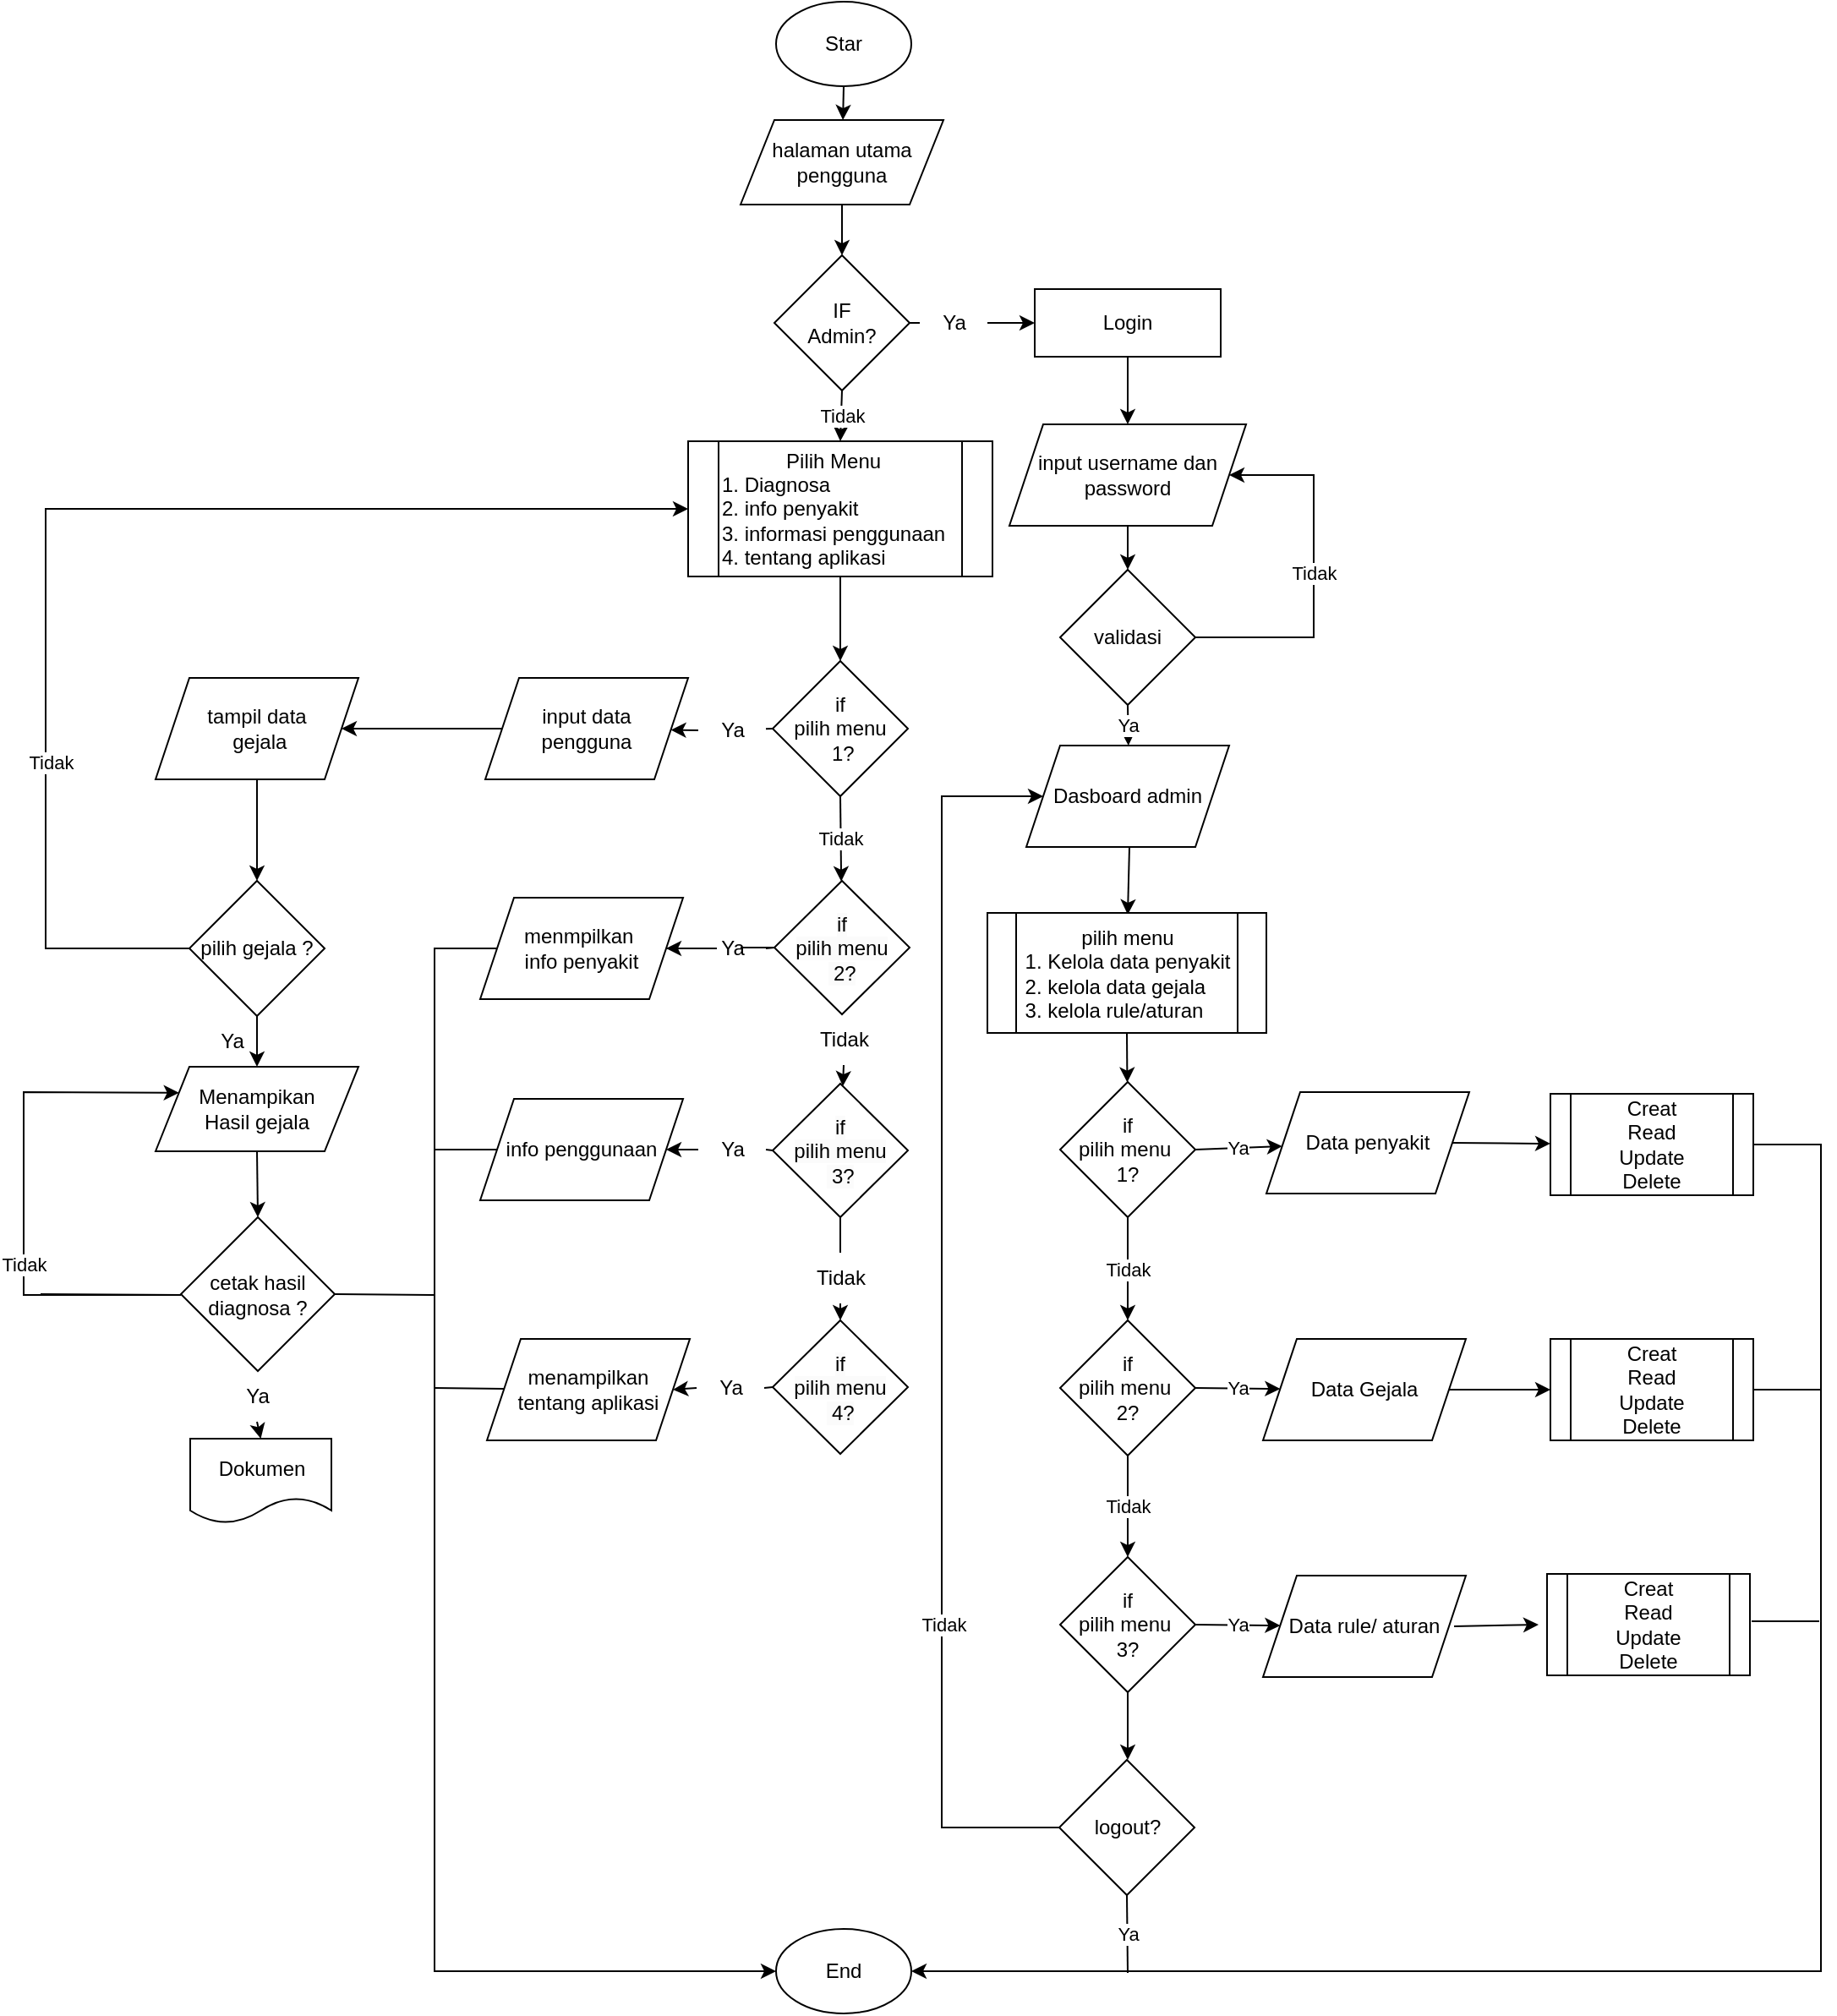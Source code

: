 <mxfile version="20.8.20" type="device"><diagram name="Page-1" id="1pl7KOPSiyI7KsrW7rhS"><mxGraphModel dx="3027" dy="1210" grid="1" gridSize="10" guides="1" tooltips="1" connect="1" arrows="1" fold="1" page="1" pageScale="1" pageWidth="827" pageHeight="1169" math="0" shadow="0"><root><mxCell id="0"/><mxCell id="1" parent="0"/><mxCell id="qj4uR7DgJKlDrlWZvXSN-1" value="Star" style="ellipse;whiteSpace=wrap;html=1;" vertex="1" parent="1"><mxGeometry x="182" width="80" height="50" as="geometry"/></mxCell><mxCell id="qj4uR7DgJKlDrlWZvXSN-3" value="Login" style="rounded=0;whiteSpace=wrap;html=1;" vertex="1" parent="1"><mxGeometry x="335" y="170" width="110" height="40" as="geometry"/></mxCell><mxCell id="qj4uR7DgJKlDrlWZvXSN-4" value="" style="endArrow=classic;html=1;rounded=0;exitX=0.5;exitY=1;exitDx=0;exitDy=0;" edge="1" parent="1" source="qj4uR7DgJKlDrlWZvXSN-3" target="qj4uR7DgJKlDrlWZvXSN-5"><mxGeometry width="50" height="50" relative="1" as="geometry"><mxPoint x="320" y="290" as="sourcePoint"/><mxPoint x="390" y="240" as="targetPoint"/></mxGeometry></mxCell><mxCell id="qj4uR7DgJKlDrlWZvXSN-7" value="validasi" style="rhombus;whiteSpace=wrap;html=1;" vertex="1" parent="1"><mxGeometry x="350" y="336" width="80" height="80" as="geometry"/></mxCell><mxCell id="qj4uR7DgJKlDrlWZvXSN-8" value="" style="endArrow=classic;html=1;rounded=0;exitX=0.5;exitY=1;exitDx=0;exitDy=0;entryX=0.5;entryY=0;entryDx=0;entryDy=0;startArrow=none;" edge="1" parent="1" source="qj4uR7DgJKlDrlWZvXSN-5" target="qj4uR7DgJKlDrlWZvXSN-7"><mxGeometry width="50" height="50" relative="1" as="geometry"><mxPoint x="389.5" y="290" as="sourcePoint"/><mxPoint x="390" y="334" as="targetPoint"/></mxGeometry></mxCell><mxCell id="qj4uR7DgJKlDrlWZvXSN-9" value="Tidak" style="endArrow=classic;html=1;rounded=0;exitX=1;exitY=0.5;exitDx=0;exitDy=0;entryX=1;entryY=0.5;entryDx=0;entryDy=0;" edge="1" parent="1" source="qj4uR7DgJKlDrlWZvXSN-7" target="qj4uR7DgJKlDrlWZvXSN-5"><mxGeometry width="50" height="50" relative="1" as="geometry"><mxPoint x="370" y="330" as="sourcePoint"/><mxPoint x="500" y="260" as="targetPoint"/><Array as="points"><mxPoint x="500" y="376"/><mxPoint x="500" y="280"/></Array></mxGeometry></mxCell><mxCell id="qj4uR7DgJKlDrlWZvXSN-10" value="Ya" style="endArrow=classic;html=1;rounded=0;exitX=0.5;exitY=1;exitDx=0;exitDy=0;" edge="1" parent="1" source="qj4uR7DgJKlDrlWZvXSN-7"><mxGeometry width="50" height="50" relative="1" as="geometry"><mxPoint x="400" y="430" as="sourcePoint"/><mxPoint x="390.4" y="440" as="targetPoint"/></mxGeometry></mxCell><mxCell id="qj4uR7DgJKlDrlWZvXSN-13" value="" style="endArrow=classic;html=1;rounded=0;exitX=0.5;exitY=1;exitDx=0;exitDy=0;entryX=0.5;entryY=0;entryDx=0;entryDy=0;" edge="1" parent="1"><mxGeometry width="50" height="50" relative="1" as="geometry"><mxPoint x="391" y="500" as="sourcePoint"/><mxPoint x="390" y="540" as="targetPoint"/></mxGeometry></mxCell><mxCell id="qj4uR7DgJKlDrlWZvXSN-15" value="" style="endArrow=classic;html=1;rounded=0;exitX=0.5;exitY=1;exitDx=0;exitDy=0;" edge="1" parent="1" source="qj4uR7DgJKlDrlWZvXSN-1" target="qj4uR7DgJKlDrlWZvXSN-16"><mxGeometry width="50" height="50" relative="1" as="geometry"><mxPoint x="550" y="240" as="sourcePoint"/><mxPoint x="230" y="90" as="targetPoint"/></mxGeometry></mxCell><mxCell id="qj4uR7DgJKlDrlWZvXSN-16" value="halaman utama pengguna" style="shape=parallelogram;perimeter=parallelogramPerimeter;whiteSpace=wrap;html=1;fixedSize=1;" vertex="1" parent="1"><mxGeometry x="161" y="70" width="120" height="50" as="geometry"/></mxCell><mxCell id="qj4uR7DgJKlDrlWZvXSN-17" value="" style="endArrow=classic;html=1;rounded=0;exitX=0.5;exitY=1;exitDx=0;exitDy=0;" edge="1" parent="1" source="qj4uR7DgJKlDrlWZvXSN-16" target="qj4uR7DgJKlDrlWZvXSN-18"><mxGeometry width="50" height="50" relative="1" as="geometry"><mxPoint x="550" y="230" as="sourcePoint"/><mxPoint x="230" y="150" as="targetPoint"/></mxGeometry></mxCell><mxCell id="qj4uR7DgJKlDrlWZvXSN-18" value="IF&lt;br&gt;Admin?" style="rhombus;whiteSpace=wrap;html=1;" vertex="1" parent="1"><mxGeometry x="181" y="150" width="80" height="80" as="geometry"/></mxCell><mxCell id="qj4uR7DgJKlDrlWZvXSN-19" value="" style="endArrow=classic;html=1;rounded=0;exitX=1;exitY=0.5;exitDx=0;exitDy=0;entryX=0;entryY=0.5;entryDx=0;entryDy=0;startArrow=none;" edge="1" parent="1" source="qj4uR7DgJKlDrlWZvXSN-77" target="qj4uR7DgJKlDrlWZvXSN-3"><mxGeometry width="50" height="50" relative="1" as="geometry"><mxPoint x="550" y="220" as="sourcePoint"/><mxPoint x="600" y="170" as="targetPoint"/></mxGeometry></mxCell><mxCell id="qj4uR7DgJKlDrlWZvXSN-20" value="Tidak" style="endArrow=classic;html=1;rounded=0;exitX=0.5;exitY=1;exitDx=0;exitDy=0;entryX=0.5;entryY=0;entryDx=0;entryDy=0;" edge="1" parent="1" source="qj4uR7DgJKlDrlWZvXSN-18" target="qj4uR7DgJKlDrlWZvXSN-21"><mxGeometry width="50" height="50" relative="1" as="geometry"><mxPoint x="233" y="230" as="sourcePoint"/><mxPoint x="224.429" y="260" as="targetPoint"/></mxGeometry></mxCell><mxCell id="qj4uR7DgJKlDrlWZvXSN-21" value="&lt;div style=&quot;text-align: center;&quot;&gt;&lt;span style=&quot;background-color: initial;&quot;&gt;Pilih Menu&lt;/span&gt;&lt;/div&gt;1. Diagnosa&lt;br&gt;2. info penyakit&lt;br&gt;3. informasi penggunaan&lt;br&gt;4. tentang aplikasi" style="shape=process;whiteSpace=wrap;html=1;backgroundOutline=1;align=left;" vertex="1" parent="1"><mxGeometry x="130" y="260" width="180" height="80" as="geometry"/></mxCell><mxCell id="qj4uR7DgJKlDrlWZvXSN-22" value="" style="endArrow=none;html=1;rounded=0;exitX=0.5;exitY=1;exitDx=0;exitDy=0;entryX=0.5;entryY=0;entryDx=0;entryDy=0;" edge="1" parent="1" target="qj4uR7DgJKlDrlWZvXSN-5"><mxGeometry width="50" height="50" relative="1" as="geometry"><mxPoint x="389.5" y="290" as="sourcePoint"/><mxPoint x="390" y="330" as="targetPoint"/></mxGeometry></mxCell><mxCell id="qj4uR7DgJKlDrlWZvXSN-5" value="input username dan password" style="shape=parallelogram;perimeter=parallelogramPerimeter;whiteSpace=wrap;html=1;fixedSize=1;" vertex="1" parent="1"><mxGeometry x="320" y="250" width="140" height="60" as="geometry"/></mxCell><mxCell id="qj4uR7DgJKlDrlWZvXSN-23" value="if&lt;br&gt;pilih menu&lt;br&gt;&amp;nbsp;1?" style="rhombus;whiteSpace=wrap;html=1;align=center;" vertex="1" parent="1"><mxGeometry x="180" y="390" width="80" height="80" as="geometry"/></mxCell><mxCell id="qj4uR7DgJKlDrlWZvXSN-24" value="" style="endArrow=classic;html=1;rounded=0;exitX=0.5;exitY=1;exitDx=0;exitDy=0;entryX=0.5;entryY=0;entryDx=0;entryDy=0;" edge="1" parent="1" source="qj4uR7DgJKlDrlWZvXSN-21" target="qj4uR7DgJKlDrlWZvXSN-23"><mxGeometry width="50" height="50" relative="1" as="geometry"><mxPoint x="490" y="400" as="sourcePoint"/><mxPoint x="540" y="350" as="targetPoint"/></mxGeometry></mxCell><mxCell id="qj4uR7DgJKlDrlWZvXSN-25" value="Tidak" style="endArrow=classic;html=1;rounded=0;exitX=0.5;exitY=1;exitDx=0;exitDy=0;" edge="1" parent="1" source="qj4uR7DgJKlDrlWZvXSN-23" target="qj4uR7DgJKlDrlWZvXSN-26"><mxGeometry width="50" height="50" relative="1" as="geometry"><mxPoint x="490" y="390" as="sourcePoint"/><mxPoint x="220" y="520" as="targetPoint"/></mxGeometry></mxCell><mxCell id="qj4uR7DgJKlDrlWZvXSN-63" value="" style="edgeStyle=orthogonalEdgeStyle;rounded=0;orthogonalLoop=1;jettySize=auto;html=1;startArrow=none;" edge="1" parent="1" source="qj4uR7DgJKlDrlWZvXSN-71" target="qj4uR7DgJKlDrlWZvXSN-52"><mxGeometry relative="1" as="geometry"/></mxCell><mxCell id="qj4uR7DgJKlDrlWZvXSN-26" value="&lt;span style=&quot;color: rgb(0, 0, 0); font-family: Helvetica; font-size: 12px; font-style: normal; font-variant-ligatures: normal; font-variant-caps: normal; font-weight: 400; letter-spacing: normal; orphans: 2; text-indent: 0px; text-transform: none; widows: 2; word-spacing: 0px; -webkit-text-stroke-width: 0px; background-color: rgb(251, 251, 251); text-decoration-thickness: initial; text-decoration-style: initial; text-decoration-color: initial; float: none; display: inline !important;&quot;&gt;if&lt;/span&gt;&lt;br style=&quot;border-color: var(--border-color); color: rgb(0, 0, 0); font-family: Helvetica; font-size: 12px; font-style: normal; font-variant-ligatures: normal; font-variant-caps: normal; font-weight: 400; letter-spacing: normal; orphans: 2; text-indent: 0px; text-transform: none; widows: 2; word-spacing: 0px; -webkit-text-stroke-width: 0px; background-color: rgb(251, 251, 251); text-decoration-thickness: initial; text-decoration-style: initial; text-decoration-color: initial;&quot;&gt;&lt;span style=&quot;color: rgb(0, 0, 0); font-family: Helvetica; font-size: 12px; font-style: normal; font-variant-ligatures: normal; font-variant-caps: normal; font-weight: 400; letter-spacing: normal; orphans: 2; text-indent: 0px; text-transform: none; widows: 2; word-spacing: 0px; -webkit-text-stroke-width: 0px; background-color: rgb(251, 251, 251); text-decoration-thickness: initial; text-decoration-style: initial; text-decoration-color: initial; float: none; display: inline !important;&quot;&gt;pilih menu&lt;/span&gt;&lt;br style=&quot;border-color: var(--border-color); color: rgb(0, 0, 0); font-family: Helvetica; font-size: 12px; font-style: normal; font-variant-ligatures: normal; font-variant-caps: normal; font-weight: 400; letter-spacing: normal; orphans: 2; text-indent: 0px; text-transform: none; widows: 2; word-spacing: 0px; -webkit-text-stroke-width: 0px; background-color: rgb(251, 251, 251); text-decoration-thickness: initial; text-decoration-style: initial; text-decoration-color: initial;&quot;&gt;&lt;span style=&quot;color: rgb(0, 0, 0); font-family: Helvetica; font-size: 12px; font-style: normal; font-variant-ligatures: normal; font-variant-caps: normal; font-weight: 400; letter-spacing: normal; orphans: 2; text-indent: 0px; text-transform: none; widows: 2; word-spacing: 0px; -webkit-text-stroke-width: 0px; background-color: rgb(251, 251, 251); text-decoration-thickness: initial; text-decoration-style: initial; text-decoration-color: initial; float: none; display: inline !important;&quot;&gt;&amp;nbsp;2?&lt;/span&gt;" style="rhombus;whiteSpace=wrap;html=1;align=center;" vertex="1" parent="1"><mxGeometry x="181" y="520" width="80" height="79" as="geometry"/></mxCell><mxCell id="qj4uR7DgJKlDrlWZvXSN-28" value="&lt;span style=&quot;color: rgb(0, 0, 0); font-family: Helvetica; font-size: 12px; font-style: normal; font-variant-ligatures: normal; font-variant-caps: normal; font-weight: 400; letter-spacing: normal; orphans: 2; text-indent: 0px; text-transform: none; widows: 2; word-spacing: 0px; -webkit-text-stroke-width: 0px; background-color: rgb(251, 251, 251); text-decoration-thickness: initial; text-decoration-style: initial; text-decoration-color: initial; float: none; display: inline !important;&quot;&gt;if&lt;/span&gt;&lt;br style=&quot;border-color: var(--border-color); color: rgb(0, 0, 0); font-family: Helvetica; font-size: 12px; font-style: normal; font-variant-ligatures: normal; font-variant-caps: normal; font-weight: 400; letter-spacing: normal; orphans: 2; text-indent: 0px; text-transform: none; widows: 2; word-spacing: 0px; -webkit-text-stroke-width: 0px; background-color: rgb(251, 251, 251); text-decoration-thickness: initial; text-decoration-style: initial; text-decoration-color: initial;&quot;&gt;&lt;span style=&quot;color: rgb(0, 0, 0); font-family: Helvetica; font-size: 12px; font-style: normal; font-variant-ligatures: normal; font-variant-caps: normal; font-weight: 400; letter-spacing: normal; orphans: 2; text-indent: 0px; text-transform: none; widows: 2; word-spacing: 0px; -webkit-text-stroke-width: 0px; background-color: rgb(251, 251, 251); text-decoration-thickness: initial; text-decoration-style: initial; text-decoration-color: initial; float: none; display: inline !important;&quot;&gt;pilih menu&lt;/span&gt;&lt;br style=&quot;border-color: var(--border-color); color: rgb(0, 0, 0); font-family: Helvetica; font-size: 12px; font-style: normal; font-variant-ligatures: normal; font-variant-caps: normal; font-weight: 400; letter-spacing: normal; orphans: 2; text-indent: 0px; text-transform: none; widows: 2; word-spacing: 0px; -webkit-text-stroke-width: 0px; background-color: rgb(251, 251, 251); text-decoration-thickness: initial; text-decoration-style: initial; text-decoration-color: initial;&quot;&gt;&lt;span style=&quot;color: rgb(0, 0, 0); font-family: Helvetica; font-size: 12px; font-style: normal; font-variant-ligatures: normal; font-variant-caps: normal; font-weight: 400; letter-spacing: normal; orphans: 2; text-indent: 0px; text-transform: none; widows: 2; word-spacing: 0px; -webkit-text-stroke-width: 0px; background-color: rgb(251, 251, 251); text-decoration-thickness: initial; text-decoration-style: initial; text-decoration-color: initial; float: none; display: inline !important;&quot;&gt;&amp;nbsp;3?&lt;/span&gt;" style="rhombus;whiteSpace=wrap;html=1;align=center;" vertex="1" parent="1"><mxGeometry x="180" y="640" width="80" height="79" as="geometry"/></mxCell><mxCell id="qj4uR7DgJKlDrlWZvXSN-29" value="" style="endArrow=classic;html=1;rounded=0;exitX=0.5;exitY=1;exitDx=0;exitDy=0;startArrow=none;" edge="1" parent="1" source="qj4uR7DgJKlDrlWZvXSN-76" target="qj4uR7DgJKlDrlWZvXSN-28"><mxGeometry width="50" height="50" relative="1" as="geometry"><mxPoint x="500" y="740" as="sourcePoint"/><mxPoint x="550" y="690" as="targetPoint"/></mxGeometry></mxCell><mxCell id="qj4uR7DgJKlDrlWZvXSN-30" value="&lt;span style=&quot;color: rgb(0, 0, 0); font-family: Helvetica; font-size: 12px; font-style: normal; font-variant-ligatures: normal; font-variant-caps: normal; font-weight: 400; letter-spacing: normal; orphans: 2; text-indent: 0px; text-transform: none; widows: 2; word-spacing: 0px; -webkit-text-stroke-width: 0px; background-color: rgb(251, 251, 251); text-decoration-thickness: initial; text-decoration-style: initial; text-decoration-color: initial; float: none; display: inline !important;&quot;&gt;if&lt;/span&gt;&lt;br style=&quot;border-color: var(--border-color); color: rgb(0, 0, 0); font-family: Helvetica; font-size: 12px; font-style: normal; font-variant-ligatures: normal; font-variant-caps: normal; font-weight: 400; letter-spacing: normal; orphans: 2; text-indent: 0px; text-transform: none; widows: 2; word-spacing: 0px; -webkit-text-stroke-width: 0px; background-color: rgb(251, 251, 251); text-decoration-thickness: initial; text-decoration-style: initial; text-decoration-color: initial;&quot;&gt;&lt;span style=&quot;color: rgb(0, 0, 0); font-family: Helvetica; font-size: 12px; font-style: normal; font-variant-ligatures: normal; font-variant-caps: normal; font-weight: 400; letter-spacing: normal; orphans: 2; text-indent: 0px; text-transform: none; widows: 2; word-spacing: 0px; -webkit-text-stroke-width: 0px; background-color: rgb(251, 251, 251); text-decoration-thickness: initial; text-decoration-style: initial; text-decoration-color: initial; float: none; display: inline !important;&quot;&gt;pilih menu&lt;/span&gt;&lt;br style=&quot;border-color: var(--border-color); color: rgb(0, 0, 0); font-family: Helvetica; font-size: 12px; font-style: normal; font-variant-ligatures: normal; font-variant-caps: normal; font-weight: 400; letter-spacing: normal; orphans: 2; text-indent: 0px; text-transform: none; widows: 2; word-spacing: 0px; -webkit-text-stroke-width: 0px; background-color: rgb(251, 251, 251); text-decoration-thickness: initial; text-decoration-style: initial; text-decoration-color: initial;&quot;&gt;&lt;span style=&quot;color: rgb(0, 0, 0); font-family: Helvetica; font-size: 12px; font-style: normal; font-variant-ligatures: normal; font-variant-caps: normal; font-weight: 400; letter-spacing: normal; orphans: 2; text-indent: 0px; text-transform: none; widows: 2; word-spacing: 0px; -webkit-text-stroke-width: 0px; background-color: rgb(251, 251, 251); text-decoration-thickness: initial; text-decoration-style: initial; text-decoration-color: initial; float: none; display: inline !important;&quot;&gt;&amp;nbsp;4?&lt;/span&gt;" style="rhombus;whiteSpace=wrap;html=1;align=center;" vertex="1" parent="1"><mxGeometry x="180" y="780" width="80" height="79" as="geometry"/></mxCell><mxCell id="qj4uR7DgJKlDrlWZvXSN-31" value="" style="endArrow=classic;html=1;rounded=0;exitX=0.5;exitY=1;exitDx=0;exitDy=0;entryX=0.5;entryY=0;entryDx=0;entryDy=0;startArrow=none;" edge="1" parent="1" source="qj4uR7DgJKlDrlWZvXSN-75" target="qj4uR7DgJKlDrlWZvXSN-30"><mxGeometry width="50" height="50" relative="1" as="geometry"><mxPoint x="490" y="950" as="sourcePoint"/><mxPoint x="540" y="900" as="targetPoint"/></mxGeometry></mxCell><mxCell id="qj4uR7DgJKlDrlWZvXSN-32" value="" style="endArrow=classic;html=1;rounded=0;exitX=0;exitY=0.5;exitDx=0;exitDy=0;startArrow=none;" edge="1" parent="1" source="qj4uR7DgJKlDrlWZvXSN-68" target="qj4uR7DgJKlDrlWZvXSN-33"><mxGeometry width="50" height="50" relative="1" as="geometry"><mxPoint x="490" y="510" as="sourcePoint"/><mxPoint x="120" y="430" as="targetPoint"/></mxGeometry></mxCell><mxCell id="qj4uR7DgJKlDrlWZvXSN-33" value="input data &lt;br&gt;pengguna" style="shape=parallelogram;perimeter=parallelogramPerimeter;whiteSpace=wrap;html=1;fixedSize=1;" vertex="1" parent="1"><mxGeometry x="10" y="400" width="120" height="60" as="geometry"/></mxCell><mxCell id="qj4uR7DgJKlDrlWZvXSN-34" value="" style="endArrow=classic;html=1;rounded=0;exitX=0;exitY=0.5;exitDx=0;exitDy=0;" edge="1" parent="1" source="qj4uR7DgJKlDrlWZvXSN-33" target="qj4uR7DgJKlDrlWZvXSN-35"><mxGeometry width="50" height="50" relative="1" as="geometry"><mxPoint x="370" y="500" as="sourcePoint"/><mxPoint x="-30" y="430" as="targetPoint"/></mxGeometry></mxCell><mxCell id="qj4uR7DgJKlDrlWZvXSN-35" value="tampil data&lt;br&gt;&amp;nbsp;gejala" style="shape=parallelogram;perimeter=parallelogramPerimeter;whiteSpace=wrap;html=1;fixedSize=1;" vertex="1" parent="1"><mxGeometry x="-185" y="400" width="120" height="60" as="geometry"/></mxCell><mxCell id="qj4uR7DgJKlDrlWZvXSN-37" value="pilih gejala ?" style="rhombus;whiteSpace=wrap;html=1;" vertex="1" parent="1"><mxGeometry x="-165" y="520" width="80" height="80" as="geometry"/></mxCell><mxCell id="qj4uR7DgJKlDrlWZvXSN-38" value="" style="endArrow=classic;html=1;rounded=0;exitX=0.5;exitY=1;exitDx=0;exitDy=0;entryX=0.5;entryY=0;entryDx=0;entryDy=0;" edge="1" parent="1" source="qj4uR7DgJKlDrlWZvXSN-35" target="qj4uR7DgJKlDrlWZvXSN-37"><mxGeometry width="50" height="50" relative="1" as="geometry"><mxPoint x="220" y="490" as="sourcePoint"/><mxPoint x="270" y="440" as="targetPoint"/></mxGeometry></mxCell><mxCell id="qj4uR7DgJKlDrlWZvXSN-39" value="" style="endArrow=classic;html=1;rounded=0;exitX=0;exitY=0.5;exitDx=0;exitDy=0;entryX=0;entryY=0.5;entryDx=0;entryDy=0;" edge="1" parent="1" source="qj4uR7DgJKlDrlWZvXSN-37" target="qj4uR7DgJKlDrlWZvXSN-21"><mxGeometry width="50" height="50" relative="1" as="geometry"><mxPoint x="-190" y="550" as="sourcePoint"/><mxPoint x="60" y="310" as="targetPoint"/><Array as="points"><mxPoint x="-250" y="560"/><mxPoint x="-250" y="300"/><mxPoint y="300"/></Array></mxGeometry></mxCell><mxCell id="qj4uR7DgJKlDrlWZvXSN-122" value="Tidak" style="edgeLabel;html=1;align=center;verticalAlign=middle;resizable=0;points=[];" vertex="1" connectable="0" parent="qj4uR7DgJKlDrlWZvXSN-39"><mxGeometry x="-0.462" y="-3" relative="1" as="geometry"><mxPoint as="offset"/></mxGeometry></mxCell><mxCell id="qj4uR7DgJKlDrlWZvXSN-41" value="Menampikan &lt;br&gt;Hasil gejala" style="shape=parallelogram;perimeter=parallelogramPerimeter;whiteSpace=wrap;html=1;fixedSize=1;" vertex="1" parent="1"><mxGeometry x="-185" y="630" width="120" height="50" as="geometry"/></mxCell><mxCell id="qj4uR7DgJKlDrlWZvXSN-42" value="" style="endArrow=classic;html=1;rounded=0;exitX=0.5;exitY=1;exitDx=0;exitDy=0;" edge="1" parent="1" source="qj4uR7DgJKlDrlWZvXSN-37" target="qj4uR7DgJKlDrlWZvXSN-41"><mxGeometry width="50" height="50" relative="1" as="geometry"><mxPoint x="130" y="510" as="sourcePoint"/><mxPoint x="180" y="460" as="targetPoint"/></mxGeometry></mxCell><mxCell id="qj4uR7DgJKlDrlWZvXSN-44" value="Ya" style="text;html=1;align=center;verticalAlign=middle;resizable=0;points=[];autosize=1;strokeColor=none;fillColor=none;" vertex="1" parent="1"><mxGeometry x="-160" y="600" width="40" height="30" as="geometry"/></mxCell><mxCell id="qj4uR7DgJKlDrlWZvXSN-45" value="cetak hasil&lt;br&gt;diagnosa ?" style="rhombus;whiteSpace=wrap;html=1;" vertex="1" parent="1"><mxGeometry x="-170" y="719" width="91" height="91" as="geometry"/></mxCell><mxCell id="qj4uR7DgJKlDrlWZvXSN-46" value="" style="endArrow=classic;html=1;rounded=0;exitX=0.5;exitY=1;exitDx=0;exitDy=0;entryX=0.5;entryY=0;entryDx=0;entryDy=0;" edge="1" parent="1" source="qj4uR7DgJKlDrlWZvXSN-41" target="qj4uR7DgJKlDrlWZvXSN-45"><mxGeometry width="50" height="50" relative="1" as="geometry"><mxPoint y="700" as="sourcePoint"/><mxPoint x="50" y="650" as="targetPoint"/></mxGeometry></mxCell><mxCell id="qj4uR7DgJKlDrlWZvXSN-47" value="Dokumen" style="shape=document;whiteSpace=wrap;html=1;boundedLbl=1;" vertex="1" parent="1"><mxGeometry x="-164.5" y="850" width="83.5" height="50" as="geometry"/></mxCell><mxCell id="qj4uR7DgJKlDrlWZvXSN-48" value="" style="endArrow=classic;html=1;rounded=0;exitX=0.5;exitY=1;exitDx=0;exitDy=0;entryX=0.5;entryY=0;entryDx=0;entryDy=0;startArrow=none;" edge="1" parent="1" source="qj4uR7DgJKlDrlWZvXSN-51" target="qj4uR7DgJKlDrlWZvXSN-47"><mxGeometry width="50" height="50" relative="1" as="geometry"><mxPoint y="860" as="sourcePoint"/><mxPoint x="50" y="810" as="targetPoint"/></mxGeometry></mxCell><mxCell id="qj4uR7DgJKlDrlWZvXSN-49" value="Tidak" style="endArrow=classic;html=1;rounded=0;exitX=0;exitY=0.5;exitDx=0;exitDy=0;entryX=0;entryY=0.25;entryDx=0;entryDy=0;" edge="1" parent="1" target="qj4uR7DgJKlDrlWZvXSN-41"><mxGeometry width="50" height="50" relative="1" as="geometry"><mxPoint x="-253" y="764.5" as="sourcePoint"/><mxPoint x="-254.154" y="645.385" as="targetPoint"/><Array as="points"><mxPoint x="-170" y="765"/><mxPoint x="-263" y="765"/><mxPoint x="-263" y="645"/></Array></mxGeometry></mxCell><mxCell id="qj4uR7DgJKlDrlWZvXSN-62" style="edgeStyle=orthogonalEdgeStyle;rounded=0;orthogonalLoop=1;jettySize=auto;html=1;entryX=0;entryY=0.5;entryDx=0;entryDy=0;" edge="1" parent="1" source="qj4uR7DgJKlDrlWZvXSN-52" target="qj4uR7DgJKlDrlWZvXSN-101"><mxGeometry relative="1" as="geometry"><mxPoint x="200" y="1040" as="targetPoint"/><Array as="points"><mxPoint x="-20" y="560"/><mxPoint x="-20" y="1165"/></Array></mxGeometry></mxCell><mxCell id="qj4uR7DgJKlDrlWZvXSN-52" value="menmpilkan&amp;nbsp;&lt;br&gt;info penyakit" style="shape=parallelogram;perimeter=parallelogramPerimeter;whiteSpace=wrap;html=1;fixedSize=1;align=center;" vertex="1" parent="1"><mxGeometry x="7" y="530" width="120" height="60" as="geometry"/></mxCell><mxCell id="qj4uR7DgJKlDrlWZvXSN-56" value="info penggunaan" style="shape=parallelogram;perimeter=parallelogramPerimeter;whiteSpace=wrap;html=1;fixedSize=1;" vertex="1" parent="1"><mxGeometry x="7" y="649" width="120" height="60" as="geometry"/></mxCell><mxCell id="qj4uR7DgJKlDrlWZvXSN-57" value="" style="endArrow=classic;html=1;rounded=0;exitX=0;exitY=0.5;exitDx=0;exitDy=0;entryX=1;entryY=0.5;entryDx=0;entryDy=0;startArrow=none;" edge="1" parent="1" source="qj4uR7DgJKlDrlWZvXSN-73" target="qj4uR7DgJKlDrlWZvXSN-56"><mxGeometry width="50" height="50" relative="1" as="geometry"><mxPoint x="140" y="580" as="sourcePoint"/><mxPoint x="190" y="530" as="targetPoint"/></mxGeometry></mxCell><mxCell id="qj4uR7DgJKlDrlWZvXSN-58" value="menampilkan &lt;br&gt;tentang aplikasi" style="shape=parallelogram;perimeter=parallelogramPerimeter;whiteSpace=wrap;html=1;fixedSize=1;" vertex="1" parent="1"><mxGeometry x="11" y="791" width="120" height="60" as="geometry"/></mxCell><mxCell id="qj4uR7DgJKlDrlWZvXSN-59" value="" style="endArrow=classic;html=1;rounded=0;exitX=0;exitY=0.5;exitDx=0;exitDy=0;entryX=1;entryY=0.5;entryDx=0;entryDy=0;startArrow=none;" edge="1" parent="1" source="qj4uR7DgJKlDrlWZvXSN-74" target="qj4uR7DgJKlDrlWZvXSN-58"><mxGeometry width="50" height="50" relative="1" as="geometry"><mxPoint x="140" y="580" as="sourcePoint"/><mxPoint x="190" y="530" as="targetPoint"/></mxGeometry></mxCell><mxCell id="qj4uR7DgJKlDrlWZvXSN-65" value="" style="endArrow=none;html=1;rounded=0;exitX=1;exitY=0.5;exitDx=0;exitDy=0;" edge="1" parent="1" source="qj4uR7DgJKlDrlWZvXSN-45"><mxGeometry width="50" height="50" relative="1" as="geometry"><mxPoint x="20" y="650" as="sourcePoint"/><mxPoint x="-20" y="765" as="targetPoint"/></mxGeometry></mxCell><mxCell id="qj4uR7DgJKlDrlWZvXSN-66" value="" style="endArrow=none;html=1;rounded=0;exitX=0;exitY=0.5;exitDx=0;exitDy=0;" edge="1" parent="1" source="qj4uR7DgJKlDrlWZvXSN-56"><mxGeometry width="50" height="50" relative="1" as="geometry"><mxPoint x="-100" y="660" as="sourcePoint"/><mxPoint x="-20" y="679" as="targetPoint"/></mxGeometry></mxCell><mxCell id="qj4uR7DgJKlDrlWZvXSN-67" value="" style="endArrow=none;html=1;rounded=0;" edge="1" parent="1" source="qj4uR7DgJKlDrlWZvXSN-58"><mxGeometry width="50" height="50" relative="1" as="geometry"><mxPoint x="20" y="820" as="sourcePoint"/><mxPoint x="-20" y="820" as="targetPoint"/></mxGeometry></mxCell><mxCell id="qj4uR7DgJKlDrlWZvXSN-72" value="" style="endArrow=none;html=1;rounded=0;exitX=0;exitY=0.5;exitDx=0;exitDy=0;entryX=1;entryY=0.5;entryDx=0;entryDy=0;" edge="1" parent="1" source="qj4uR7DgJKlDrlWZvXSN-26" target="qj4uR7DgJKlDrlWZvXSN-71"><mxGeometry width="50" height="50" relative="1" as="geometry"><mxPoint x="181" y="560" as="sourcePoint"/><mxPoint x="121" y="560" as="targetPoint"/></mxGeometry></mxCell><mxCell id="qj4uR7DgJKlDrlWZvXSN-78" value="pilih menu&lt;br&gt;&lt;div style=&quot;text-align: left;&quot;&gt;&lt;span style=&quot;background-color: initial;&quot;&gt;1. Kelola data penyakit&lt;/span&gt;&lt;/div&gt;&lt;div style=&quot;text-align: left;&quot;&gt;&lt;span style=&quot;background-color: initial;&quot;&gt;2. kelola data gejala&lt;/span&gt;&lt;/div&gt;&lt;div style=&quot;text-align: left;&quot;&gt;&lt;span style=&quot;background-color: initial;&quot;&gt;3. kelola rule/aturan&lt;/span&gt;&lt;/div&gt;" style="shape=process;whiteSpace=wrap;html=1;backgroundOutline=1;" vertex="1" parent="1"><mxGeometry x="307" y="539" width="165" height="71" as="geometry"/></mxCell><mxCell id="qj4uR7DgJKlDrlWZvXSN-79" value="Dasboard admin" style="shape=parallelogram;perimeter=parallelogramPerimeter;whiteSpace=wrap;html=1;fixedSize=1;" vertex="1" parent="1"><mxGeometry x="330" y="440" width="120" height="60" as="geometry"/></mxCell><mxCell id="qj4uR7DgJKlDrlWZvXSN-80" value="if &lt;br&gt;pilih menu&amp;nbsp;&lt;br&gt;1?" style="rhombus;whiteSpace=wrap;html=1;" vertex="1" parent="1"><mxGeometry x="350" y="639" width="80" height="80" as="geometry"/></mxCell><mxCell id="qj4uR7DgJKlDrlWZvXSN-81" value="if &lt;br&gt;pilih menu&amp;nbsp;&lt;br&gt;2?" style="rhombus;whiteSpace=wrap;html=1;" vertex="1" parent="1"><mxGeometry x="350" y="780" width="80" height="80" as="geometry"/></mxCell><mxCell id="qj4uR7DgJKlDrlWZvXSN-82" value="if &lt;br&gt;pilih menu&amp;nbsp;&lt;br&gt;3?" style="rhombus;whiteSpace=wrap;html=1;" vertex="1" parent="1"><mxGeometry x="350" y="920" width="80" height="80" as="geometry"/></mxCell><mxCell id="qj4uR7DgJKlDrlWZvXSN-83" value="" style="endArrow=classic;html=1;rounded=0;exitX=0.5;exitY=1;exitDx=0;exitDy=0;" edge="1" parent="1" source="qj4uR7DgJKlDrlWZvXSN-78" target="qj4uR7DgJKlDrlWZvXSN-80"><mxGeometry width="50" height="50" relative="1" as="geometry"><mxPoint x="380" y="970" as="sourcePoint"/><mxPoint x="430" y="920" as="targetPoint"/></mxGeometry></mxCell><mxCell id="qj4uR7DgJKlDrlWZvXSN-84" value="Tidak" style="endArrow=classic;html=1;rounded=0;exitX=0.5;exitY=1;exitDx=0;exitDy=0;entryX=0.5;entryY=0;entryDx=0;entryDy=0;" edge="1" parent="1" source="qj4uR7DgJKlDrlWZvXSN-80" target="qj4uR7DgJKlDrlWZvXSN-81"><mxGeometry width="50" height="50" relative="1" as="geometry"><mxPoint x="380" y="970" as="sourcePoint"/><mxPoint x="430" y="920" as="targetPoint"/></mxGeometry></mxCell><mxCell id="qj4uR7DgJKlDrlWZvXSN-85" value="Tidak" style="endArrow=classic;html=1;rounded=0;exitX=0.5;exitY=1;exitDx=0;exitDy=0;entryX=0.5;entryY=0;entryDx=0;entryDy=0;" edge="1" parent="1" source="qj4uR7DgJKlDrlWZvXSN-81" target="qj4uR7DgJKlDrlWZvXSN-82"><mxGeometry width="50" height="50" relative="1" as="geometry"><mxPoint x="380" y="970" as="sourcePoint"/><mxPoint x="430" y="920" as="targetPoint"/></mxGeometry></mxCell><mxCell id="qj4uR7DgJKlDrlWZvXSN-86" value="Creat&lt;br&gt;Read&lt;br&gt;Update&lt;br&gt;Delete&lt;br&gt;" style="shape=process;whiteSpace=wrap;html=1;backgroundOutline=1;" vertex="1" parent="1"><mxGeometry x="640" y="646" width="120" height="60" as="geometry"/></mxCell><mxCell id="qj4uR7DgJKlDrlWZvXSN-87" value="Ya" style="endArrow=classic;html=1;rounded=0;exitX=1;exitY=0.5;exitDx=0;exitDy=0;" edge="1" parent="1" source="qj4uR7DgJKlDrlWZvXSN-80" target="qj4uR7DgJKlDrlWZvXSN-90"><mxGeometry width="50" height="50" relative="1" as="geometry"><mxPoint x="380" y="970" as="sourcePoint"/><mxPoint x="500" y="680" as="targetPoint"/></mxGeometry></mxCell><mxCell id="qj4uR7DgJKlDrlWZvXSN-88" value="Creat&lt;br&gt;Read&lt;br&gt;Update&lt;br&gt;Delete&lt;br&gt;" style="shape=process;whiteSpace=wrap;html=1;backgroundOutline=1;" vertex="1" parent="1"><mxGeometry x="640" y="791" width="120" height="60" as="geometry"/></mxCell><mxCell id="qj4uR7DgJKlDrlWZvXSN-89" value="Ya" style="endArrow=classic;html=1;rounded=0;exitX=1;exitY=0.5;exitDx=0;exitDy=0;" edge="1" parent="1" source="qj4uR7DgJKlDrlWZvXSN-81" target="qj4uR7DgJKlDrlWZvXSN-92"><mxGeometry width="50" height="50" relative="1" as="geometry"><mxPoint x="440" y="810" as="sourcePoint"/><mxPoint x="470" y="820" as="targetPoint"/></mxGeometry></mxCell><mxCell id="qj4uR7DgJKlDrlWZvXSN-90" value="Data penyakit" style="shape=parallelogram;perimeter=parallelogramPerimeter;whiteSpace=wrap;html=1;fixedSize=1;" vertex="1" parent="1"><mxGeometry x="472" y="645.0" width="120" height="60" as="geometry"/></mxCell><mxCell id="qj4uR7DgJKlDrlWZvXSN-91" value="" style="endArrow=classic;html=1;rounded=0;exitX=1;exitY=0.5;exitDx=0;exitDy=0;" edge="1" parent="1" source="qj4uR7DgJKlDrlWZvXSN-90" target="qj4uR7DgJKlDrlWZvXSN-86"><mxGeometry width="50" height="50" relative="1" as="geometry"><mxPoint x="440" y="880" as="sourcePoint"/><mxPoint x="640" y="673" as="targetPoint"/></mxGeometry></mxCell><mxCell id="qj4uR7DgJKlDrlWZvXSN-92" value="Data Gejala" style="shape=parallelogram;perimeter=parallelogramPerimeter;whiteSpace=wrap;html=1;fixedSize=1;" vertex="1" parent="1"><mxGeometry x="470" y="791.0" width="120" height="60" as="geometry"/></mxCell><mxCell id="qj4uR7DgJKlDrlWZvXSN-93" value="" style="endArrow=classic;html=1;rounded=0;exitX=1;exitY=0.5;exitDx=0;exitDy=0;entryX=0;entryY=0.5;entryDx=0;entryDy=0;" edge="1" parent="1" source="qj4uR7DgJKlDrlWZvXSN-92" target="qj4uR7DgJKlDrlWZvXSN-88"><mxGeometry width="50" height="50" relative="1" as="geometry"><mxPoint x="440" y="880" as="sourcePoint"/><mxPoint x="630" y="830" as="targetPoint"/></mxGeometry></mxCell><mxCell id="qj4uR7DgJKlDrlWZvXSN-94" value="Data rule/ aturan" style="shape=parallelogram;perimeter=parallelogramPerimeter;whiteSpace=wrap;html=1;fixedSize=1;" vertex="1" parent="1"><mxGeometry x="470" y="931.0" width="120" height="60" as="geometry"/></mxCell><mxCell id="qj4uR7DgJKlDrlWZvXSN-95" value="Ya" style="endArrow=classic;html=1;rounded=0;exitX=1;exitY=0.5;exitDx=0;exitDy=0;" edge="1" parent="1" source="qj4uR7DgJKlDrlWZvXSN-82" target="qj4uR7DgJKlDrlWZvXSN-94"><mxGeometry width="50" height="50" relative="1" as="geometry"><mxPoint x="430" y="940" as="sourcePoint"/><mxPoint x="490" y="820" as="targetPoint"/></mxGeometry></mxCell><mxCell id="qj4uR7DgJKlDrlWZvXSN-96" value="Creat&lt;br style=&quot;border-color: var(--border-color);&quot;&gt;Read&lt;br style=&quot;border-color: var(--border-color);&quot;&gt;Update&lt;br style=&quot;border-color: var(--border-color);&quot;&gt;Delete" style="shape=process;whiteSpace=wrap;html=1;backgroundOutline=1;" vertex="1" parent="1"><mxGeometry x="638" y="930" width="120" height="60" as="geometry"/></mxCell><mxCell id="qj4uR7DgJKlDrlWZvXSN-97" value="" style="endArrow=classic;html=1;rounded=0;exitX=1;exitY=0.5;exitDx=0;exitDy=0;entryX=0;entryY=0.5;entryDx=0;entryDy=0;" edge="1" parent="1"><mxGeometry width="50" height="50" relative="1" as="geometry"><mxPoint x="583" y="961.0" as="sourcePoint"/><mxPoint x="633" y="960.0" as="targetPoint"/></mxGeometry></mxCell><mxCell id="qj4uR7DgJKlDrlWZvXSN-98" value="" style="endArrow=classic;html=1;rounded=0;exitX=1;exitY=0.5;exitDx=0;exitDy=0;entryX=1;entryY=0.5;entryDx=0;entryDy=0;" edge="1" parent="1" source="qj4uR7DgJKlDrlWZvXSN-86" target="qj4uR7DgJKlDrlWZvXSN-101"><mxGeometry width="50" height="50" relative="1" as="geometry"><mxPoint x="500" y="860" as="sourcePoint"/><mxPoint x="800" y="1090" as="targetPoint"/><Array as="points"><mxPoint x="800" y="676"/><mxPoint x="800" y="1165"/></Array></mxGeometry></mxCell><mxCell id="qj4uR7DgJKlDrlWZvXSN-99" value="" style="endArrow=none;html=1;rounded=0;entryX=1;entryY=0.5;entryDx=0;entryDy=0;" edge="1" parent="1" target="qj4uR7DgJKlDrlWZvXSN-88"><mxGeometry width="50" height="50" relative="1" as="geometry"><mxPoint x="800" y="821" as="sourcePoint"/><mxPoint x="480" y="960" as="targetPoint"/></mxGeometry></mxCell><mxCell id="qj4uR7DgJKlDrlWZvXSN-100" value="" style="endArrow=none;html=1;rounded=0;entryX=1;entryY=0.5;entryDx=0;entryDy=0;" edge="1" parent="1"><mxGeometry width="50" height="50" relative="1" as="geometry"><mxPoint x="799" y="958" as="sourcePoint"/><mxPoint x="759" y="958" as="targetPoint"/></mxGeometry></mxCell><mxCell id="qj4uR7DgJKlDrlWZvXSN-101" value="End" style="ellipse;whiteSpace=wrap;html=1;" vertex="1" parent="1"><mxGeometry x="182" y="1140" width="80" height="50" as="geometry"/></mxCell><mxCell id="qj4uR7DgJKlDrlWZvXSN-104" value="" style="endArrow=classic;html=1;rounded=0;exitX=0.5;exitY=1;exitDx=0;exitDy=0;entryX=0.5;entryY=0;entryDx=0;entryDy=0;" edge="1" parent="1" source="qj4uR7DgJKlDrlWZvXSN-82"><mxGeometry width="50" height="50" relative="1" as="geometry"><mxPoint x="250" y="980" as="sourcePoint"/><mxPoint x="390" y="1040" as="targetPoint"/></mxGeometry></mxCell><mxCell id="qj4uR7DgJKlDrlWZvXSN-105" value="" style="endArrow=classic;html=1;rounded=0;exitX=0;exitY=0.5;exitDx=0;exitDy=0;entryX=0;entryY=0.5;entryDx=0;entryDy=0;" edge="1" parent="1" source="qj4uR7DgJKlDrlWZvXSN-107" target="qj4uR7DgJKlDrlWZvXSN-79"><mxGeometry width="50" height="50" relative="1" as="geometry"><mxPoint x="342.5" y="1060" as="sourcePoint"/><mxPoint x="280" y="470" as="targetPoint"/><Array as="points"><mxPoint x="280" y="1080"/><mxPoint x="280" y="470"/></Array></mxGeometry></mxCell><mxCell id="qj4uR7DgJKlDrlWZvXSN-108" value="Tidak" style="edgeLabel;html=1;align=center;verticalAlign=middle;resizable=0;points=[];" vertex="1" connectable="0" parent="qj4uR7DgJKlDrlWZvXSN-105"><mxGeometry x="-0.488" y="-1" relative="1" as="geometry"><mxPoint as="offset"/></mxGeometry></mxCell><mxCell id="qj4uR7DgJKlDrlWZvXSN-107" value="logout?" style="rhombus;whiteSpace=wrap;html=1;" vertex="1" parent="1"><mxGeometry x="349.5" y="1040" width="80" height="80" as="geometry"/></mxCell><mxCell id="qj4uR7DgJKlDrlWZvXSN-110" value="Ya" style="endArrow=none;html=1;rounded=0;entryX=0.5;entryY=1;entryDx=0;entryDy=0;entryPerimeter=0;" edge="1" parent="1" target="qj4uR7DgJKlDrlWZvXSN-107"><mxGeometry width="50" height="50" relative="1" as="geometry"><mxPoint x="390" y="1166" as="sourcePoint"/><mxPoint x="389.5" y="1126" as="targetPoint"/></mxGeometry></mxCell><mxCell id="qj4uR7DgJKlDrlWZvXSN-112" value="" style="endArrow=none;html=1;rounded=0;exitX=1;exitY=0.5;exitDx=0;exitDy=0;entryX=0;entryY=0.5;entryDx=0;entryDy=0;" edge="1" parent="1" source="qj4uR7DgJKlDrlWZvXSN-18" target="qj4uR7DgJKlDrlWZvXSN-77"><mxGeometry width="50" height="50" relative="1" as="geometry"><mxPoint x="261" y="190" as="sourcePoint"/><mxPoint x="335" y="190" as="targetPoint"/></mxGeometry></mxCell><mxCell id="qj4uR7DgJKlDrlWZvXSN-77" value="Ya" style="text;html=1;align=center;verticalAlign=middle;resizable=0;points=[];autosize=1;strokeColor=none;fillColor=none;" vertex="1" parent="1"><mxGeometry x="267" y="175" width="40" height="30" as="geometry"/></mxCell><mxCell id="qj4uR7DgJKlDrlWZvXSN-113" value="" style="endArrow=none;html=1;rounded=0;exitX=0;exitY=0.5;exitDx=0;exitDy=0;" edge="1" parent="1" source="qj4uR7DgJKlDrlWZvXSN-23" target="qj4uR7DgJKlDrlWZvXSN-68"><mxGeometry width="50" height="50" relative="1" as="geometry"><mxPoint x="180" y="430" as="sourcePoint"/><mxPoint x="120" y="430" as="targetPoint"/></mxGeometry></mxCell><mxCell id="qj4uR7DgJKlDrlWZvXSN-68" value="Ya" style="text;html=1;align=center;verticalAlign=middle;resizable=0;points=[];autosize=1;strokeColor=none;fillColor=none;" vertex="1" parent="1"><mxGeometry x="136" y="416" width="40" height="30" as="geometry"/></mxCell><mxCell id="qj4uR7DgJKlDrlWZvXSN-114" value="" style="edgeStyle=orthogonalEdgeStyle;rounded=0;orthogonalLoop=1;jettySize=auto;html=1;endArrow=none;" edge="1" parent="1" source="qj4uR7DgJKlDrlWZvXSN-26" target="qj4uR7DgJKlDrlWZvXSN-71"><mxGeometry relative="1" as="geometry"><mxPoint x="181" y="560" as="sourcePoint"/><mxPoint x="121" y="560" as="targetPoint"/></mxGeometry></mxCell><mxCell id="qj4uR7DgJKlDrlWZvXSN-71" value="Ya" style="text;html=1;align=center;verticalAlign=middle;resizable=0;points=[];autosize=1;strokeColor=none;fillColor=none;" vertex="1" parent="1"><mxGeometry x="136" y="545" width="40" height="30" as="geometry"/></mxCell><mxCell id="qj4uR7DgJKlDrlWZvXSN-115" value="" style="endArrow=none;html=1;rounded=0;exitX=0.5;exitY=1;exitDx=0;exitDy=0;" edge="1" parent="1" source="qj4uR7DgJKlDrlWZvXSN-26" target="qj4uR7DgJKlDrlWZvXSN-76"><mxGeometry width="50" height="50" relative="1" as="geometry"><mxPoint x="221" y="599" as="sourcePoint"/><mxPoint x="220" y="640" as="targetPoint"/></mxGeometry></mxCell><mxCell id="qj4uR7DgJKlDrlWZvXSN-76" value="Tidak" style="text;html=1;align=center;verticalAlign=middle;resizable=0;points=[];autosize=1;strokeColor=none;fillColor=none;" vertex="1" parent="1"><mxGeometry x="197" y="599" width="50" height="30" as="geometry"/></mxCell><mxCell id="qj4uR7DgJKlDrlWZvXSN-116" value="" style="endArrow=none;html=1;rounded=0;exitX=0;exitY=0.5;exitDx=0;exitDy=0;entryX=1;entryY=0.5;entryDx=0;entryDy=0;" edge="1" parent="1" source="qj4uR7DgJKlDrlWZvXSN-28" target="qj4uR7DgJKlDrlWZvXSN-73"><mxGeometry width="50" height="50" relative="1" as="geometry"><mxPoint x="180" y="679" as="sourcePoint"/><mxPoint x="117" y="679" as="targetPoint"/></mxGeometry></mxCell><mxCell id="qj4uR7DgJKlDrlWZvXSN-73" value="Ya" style="text;html=1;align=center;verticalAlign=middle;resizable=0;points=[];autosize=1;strokeColor=none;fillColor=none;" vertex="1" parent="1"><mxGeometry x="136" y="664" width="40" height="30" as="geometry"/></mxCell><mxCell id="qj4uR7DgJKlDrlWZvXSN-117" value="" style="endArrow=none;html=1;rounded=0;exitX=0;exitY=0.5;exitDx=0;exitDy=0;entryX=1;entryY=0.5;entryDx=0;entryDy=0;" edge="1" parent="1" source="qj4uR7DgJKlDrlWZvXSN-30" target="qj4uR7DgJKlDrlWZvXSN-74"><mxGeometry width="50" height="50" relative="1" as="geometry"><mxPoint x="180" y="819" as="sourcePoint"/><mxPoint x="121" y="821" as="targetPoint"/></mxGeometry></mxCell><mxCell id="qj4uR7DgJKlDrlWZvXSN-74" value="Ya" style="text;html=1;align=center;verticalAlign=middle;resizable=0;points=[];autosize=1;strokeColor=none;fillColor=none;" vertex="1" parent="1"><mxGeometry x="135" y="805" width="40" height="30" as="geometry"/></mxCell><mxCell id="qj4uR7DgJKlDrlWZvXSN-118" value="" style="endArrow=none;html=1;rounded=0;exitX=0.5;exitY=1;exitDx=0;exitDy=0;entryX=0.5;entryY=0;entryDx=0;entryDy=0;" edge="1" parent="1" source="qj4uR7DgJKlDrlWZvXSN-28" target="qj4uR7DgJKlDrlWZvXSN-75"><mxGeometry width="50" height="50" relative="1" as="geometry"><mxPoint x="220" y="719" as="sourcePoint"/><mxPoint x="220" y="780" as="targetPoint"/></mxGeometry></mxCell><mxCell id="qj4uR7DgJKlDrlWZvXSN-75" value="Tidak" style="text;html=1;align=center;verticalAlign=middle;resizable=0;points=[];autosize=1;strokeColor=none;fillColor=none;" vertex="1" parent="1"><mxGeometry x="195" y="740" width="50" height="30" as="geometry"/></mxCell><mxCell id="qj4uR7DgJKlDrlWZvXSN-119" value="" style="endArrow=none;html=1;rounded=0;exitX=0.5;exitY=1;exitDx=0;exitDy=0;entryX=0.5;entryY=0;entryDx=0;entryDy=0;" edge="1" parent="1" source="qj4uR7DgJKlDrlWZvXSN-45" target="qj4uR7DgJKlDrlWZvXSN-51"><mxGeometry width="50" height="50" relative="1" as="geometry"><mxPoint x="-124" y="810" as="sourcePoint"/><mxPoint x="-123" y="850" as="targetPoint"/></mxGeometry></mxCell><mxCell id="qj4uR7DgJKlDrlWZvXSN-51" value="Ya" style="text;html=1;align=center;verticalAlign=middle;resizable=0;points=[];autosize=1;strokeColor=none;fillColor=none;" vertex="1" parent="1"><mxGeometry x="-145" y="810" width="40" height="30" as="geometry"/></mxCell></root></mxGraphModel></diagram></mxfile>